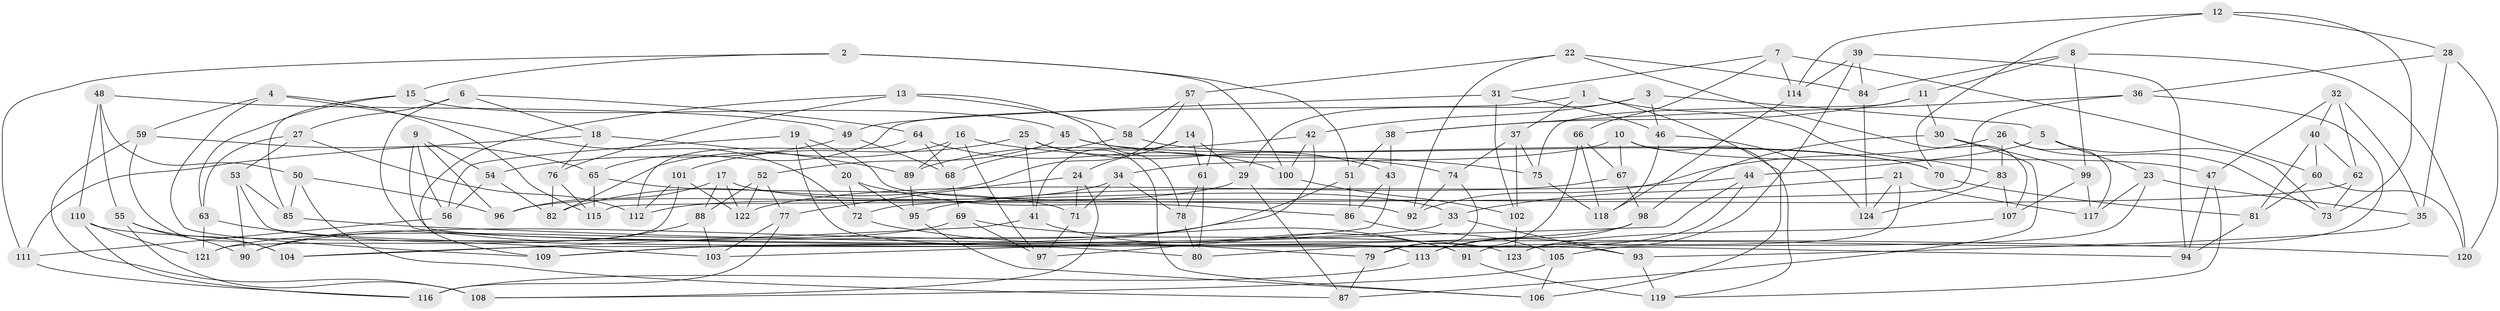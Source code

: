 // coarse degree distribution, {5: 0.14285714285714285, 9: 0.04081632653061224, 4: 0.40816326530612246, 3: 0.08163265306122448, 7: 0.12244897959183673, 6: 0.08163265306122448, 11: 0.061224489795918366, 8: 0.04081632653061224, 10: 0.02040816326530612}
// Generated by graph-tools (version 1.1) at 2025/02/03/04/25 22:02:01]
// undirected, 124 vertices, 248 edges
graph export_dot {
graph [start="1"]
  node [color=gray90,style=filled];
  1;
  2;
  3;
  4;
  5;
  6;
  7;
  8;
  9;
  10;
  11;
  12;
  13;
  14;
  15;
  16;
  17;
  18;
  19;
  20;
  21;
  22;
  23;
  24;
  25;
  26;
  27;
  28;
  29;
  30;
  31;
  32;
  33;
  34;
  35;
  36;
  37;
  38;
  39;
  40;
  41;
  42;
  43;
  44;
  45;
  46;
  47;
  48;
  49;
  50;
  51;
  52;
  53;
  54;
  55;
  56;
  57;
  58;
  59;
  60;
  61;
  62;
  63;
  64;
  65;
  66;
  67;
  68;
  69;
  70;
  71;
  72;
  73;
  74;
  75;
  76;
  77;
  78;
  79;
  80;
  81;
  82;
  83;
  84;
  85;
  86;
  87;
  88;
  89;
  90;
  91;
  92;
  93;
  94;
  95;
  96;
  97;
  98;
  99;
  100;
  101;
  102;
  103;
  104;
  105;
  106;
  107;
  108;
  109;
  110;
  111;
  112;
  113;
  114;
  115;
  116;
  117;
  118;
  119;
  120;
  121;
  122;
  123;
  124;
  1 -- 37;
  1 -- 65;
  1 -- 106;
  1 -- 83;
  2 -- 100;
  2 -- 51;
  2 -- 15;
  2 -- 111;
  3 -- 5;
  3 -- 46;
  3 -- 29;
  3 -- 42;
  4 -- 109;
  4 -- 59;
  4 -- 72;
  4 -- 115;
  5 -- 73;
  5 -- 44;
  5 -- 23;
  6 -- 27;
  6 -- 64;
  6 -- 93;
  6 -- 18;
  7 -- 31;
  7 -- 66;
  7 -- 114;
  7 -- 60;
  8 -- 84;
  8 -- 99;
  8 -- 11;
  8 -- 120;
  9 -- 94;
  9 -- 96;
  9 -- 54;
  9 -- 56;
  10 -- 67;
  10 -- 34;
  10 -- 47;
  10 -- 119;
  11 -- 38;
  11 -- 30;
  11 -- 75;
  12 -- 73;
  12 -- 70;
  12 -- 114;
  12 -- 28;
  13 -- 76;
  13 -- 58;
  13 -- 78;
  13 -- 109;
  14 -- 29;
  14 -- 41;
  14 -- 24;
  14 -- 61;
  15 -- 45;
  15 -- 85;
  15 -- 63;
  16 -- 89;
  16 -- 97;
  16 -- 82;
  16 -- 74;
  17 -- 33;
  17 -- 122;
  17 -- 88;
  17 -- 96;
  18 -- 111;
  18 -- 76;
  18 -- 89;
  19 -- 113;
  19 -- 20;
  19 -- 92;
  19 -- 56;
  20 -- 95;
  20 -- 86;
  20 -- 72;
  21 -- 117;
  21 -- 91;
  21 -- 33;
  21 -- 124;
  22 -- 57;
  22 -- 84;
  22 -- 92;
  22 -- 107;
  23 -- 105;
  23 -- 117;
  23 -- 35;
  24 -- 77;
  24 -- 108;
  24 -- 71;
  25 -- 41;
  25 -- 101;
  25 -- 43;
  25 -- 106;
  26 -- 117;
  26 -- 83;
  26 -- 92;
  26 -- 73;
  27 -- 53;
  27 -- 63;
  27 -- 112;
  28 -- 120;
  28 -- 35;
  28 -- 36;
  29 -- 87;
  29 -- 112;
  30 -- 87;
  30 -- 99;
  30 -- 98;
  31 -- 49;
  31 -- 102;
  31 -- 46;
  32 -- 47;
  32 -- 40;
  32 -- 62;
  32 -- 35;
  33 -- 93;
  33 -- 109;
  34 -- 96;
  34 -- 78;
  34 -- 71;
  35 -- 93;
  36 -- 115;
  36 -- 38;
  36 -- 123;
  37 -- 102;
  37 -- 74;
  37 -- 75;
  38 -- 43;
  38 -- 51;
  39 -- 94;
  39 -- 113;
  39 -- 114;
  39 -- 84;
  40 -- 81;
  40 -- 62;
  40 -- 60;
  41 -- 104;
  41 -- 91;
  42 -- 89;
  42 -- 100;
  42 -- 109;
  43 -- 86;
  43 -- 97;
  44 -- 95;
  44 -- 80;
  44 -- 103;
  45 -- 75;
  45 -- 70;
  45 -- 52;
  46 -- 118;
  46 -- 124;
  47 -- 119;
  47 -- 94;
  48 -- 55;
  48 -- 50;
  48 -- 49;
  48 -- 110;
  49 -- 54;
  49 -- 68;
  50 -- 96;
  50 -- 87;
  50 -- 85;
  51 -- 86;
  51 -- 90;
  52 -- 77;
  52 -- 122;
  52 -- 88;
  53 -- 85;
  53 -- 90;
  53 -- 80;
  54 -- 82;
  54 -- 56;
  55 -- 90;
  55 -- 108;
  55 -- 104;
  56 -- 111;
  57 -- 82;
  57 -- 61;
  57 -- 58;
  58 -- 70;
  58 -- 68;
  59 -- 108;
  59 -- 65;
  59 -- 104;
  60 -- 120;
  60 -- 81;
  61 -- 78;
  61 -- 80;
  62 -- 72;
  62 -- 73;
  63 -- 121;
  63 -- 103;
  64 -- 68;
  64 -- 100;
  64 -- 112;
  65 -- 71;
  65 -- 115;
  66 -- 118;
  66 -- 79;
  66 -- 67;
  67 -- 122;
  67 -- 98;
  68 -- 69;
  69 -- 121;
  69 -- 91;
  69 -- 97;
  70 -- 81;
  71 -- 97;
  72 -- 79;
  74 -- 92;
  74 -- 79;
  75 -- 118;
  76 -- 82;
  76 -- 115;
  77 -- 116;
  77 -- 103;
  78 -- 80;
  79 -- 87;
  81 -- 94;
  83 -- 107;
  83 -- 124;
  84 -- 124;
  85 -- 120;
  86 -- 105;
  88 -- 103;
  88 -- 90;
  89 -- 95;
  91 -- 119;
  93 -- 119;
  95 -- 106;
  98 -- 113;
  98 -- 104;
  99 -- 107;
  99 -- 117;
  100 -- 102;
  101 -- 122;
  101 -- 121;
  101 -- 112;
  102 -- 123;
  105 -- 106;
  105 -- 108;
  107 -- 123;
  110 -- 123;
  110 -- 121;
  110 -- 116;
  111 -- 116;
  113 -- 116;
  114 -- 118;
}
